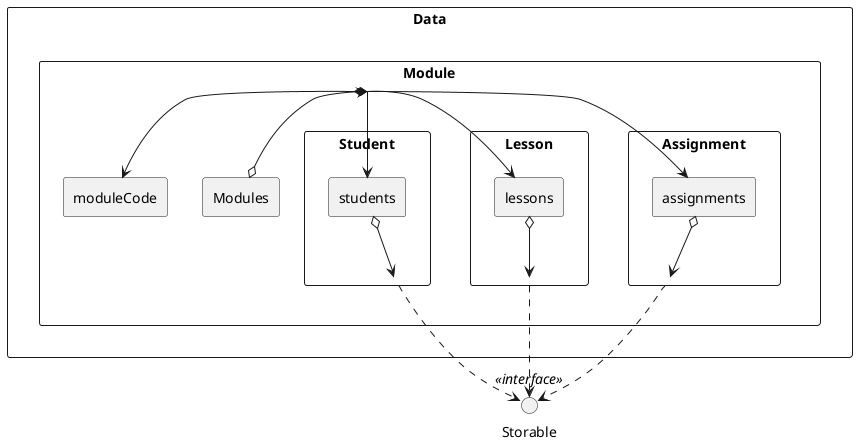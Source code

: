 @startuml
skinparam componentStyle rectangle
skinparam packageStyle rectangle

Interface Storable <<interface>>
package Data {

  package "Module" {
      [Modules] o--> [Module]
      [Module] *--> [moduleCode]
      package "Assignment" {
        [Module] --> [assignments]
        [assignments] o--> [Assignment]
      }
      package "Lesson" {
        [Module] --> [lessons]
        [lessons] o--> [Lesson]
      }
      package "Student" {
        [Module] --> [students]
        [students] o--> [Student]
      }
      [Assignment] ..> Storable
      [Lesson] ..> Storable
      [Student] ..> Storable
  }
}







@enduml
